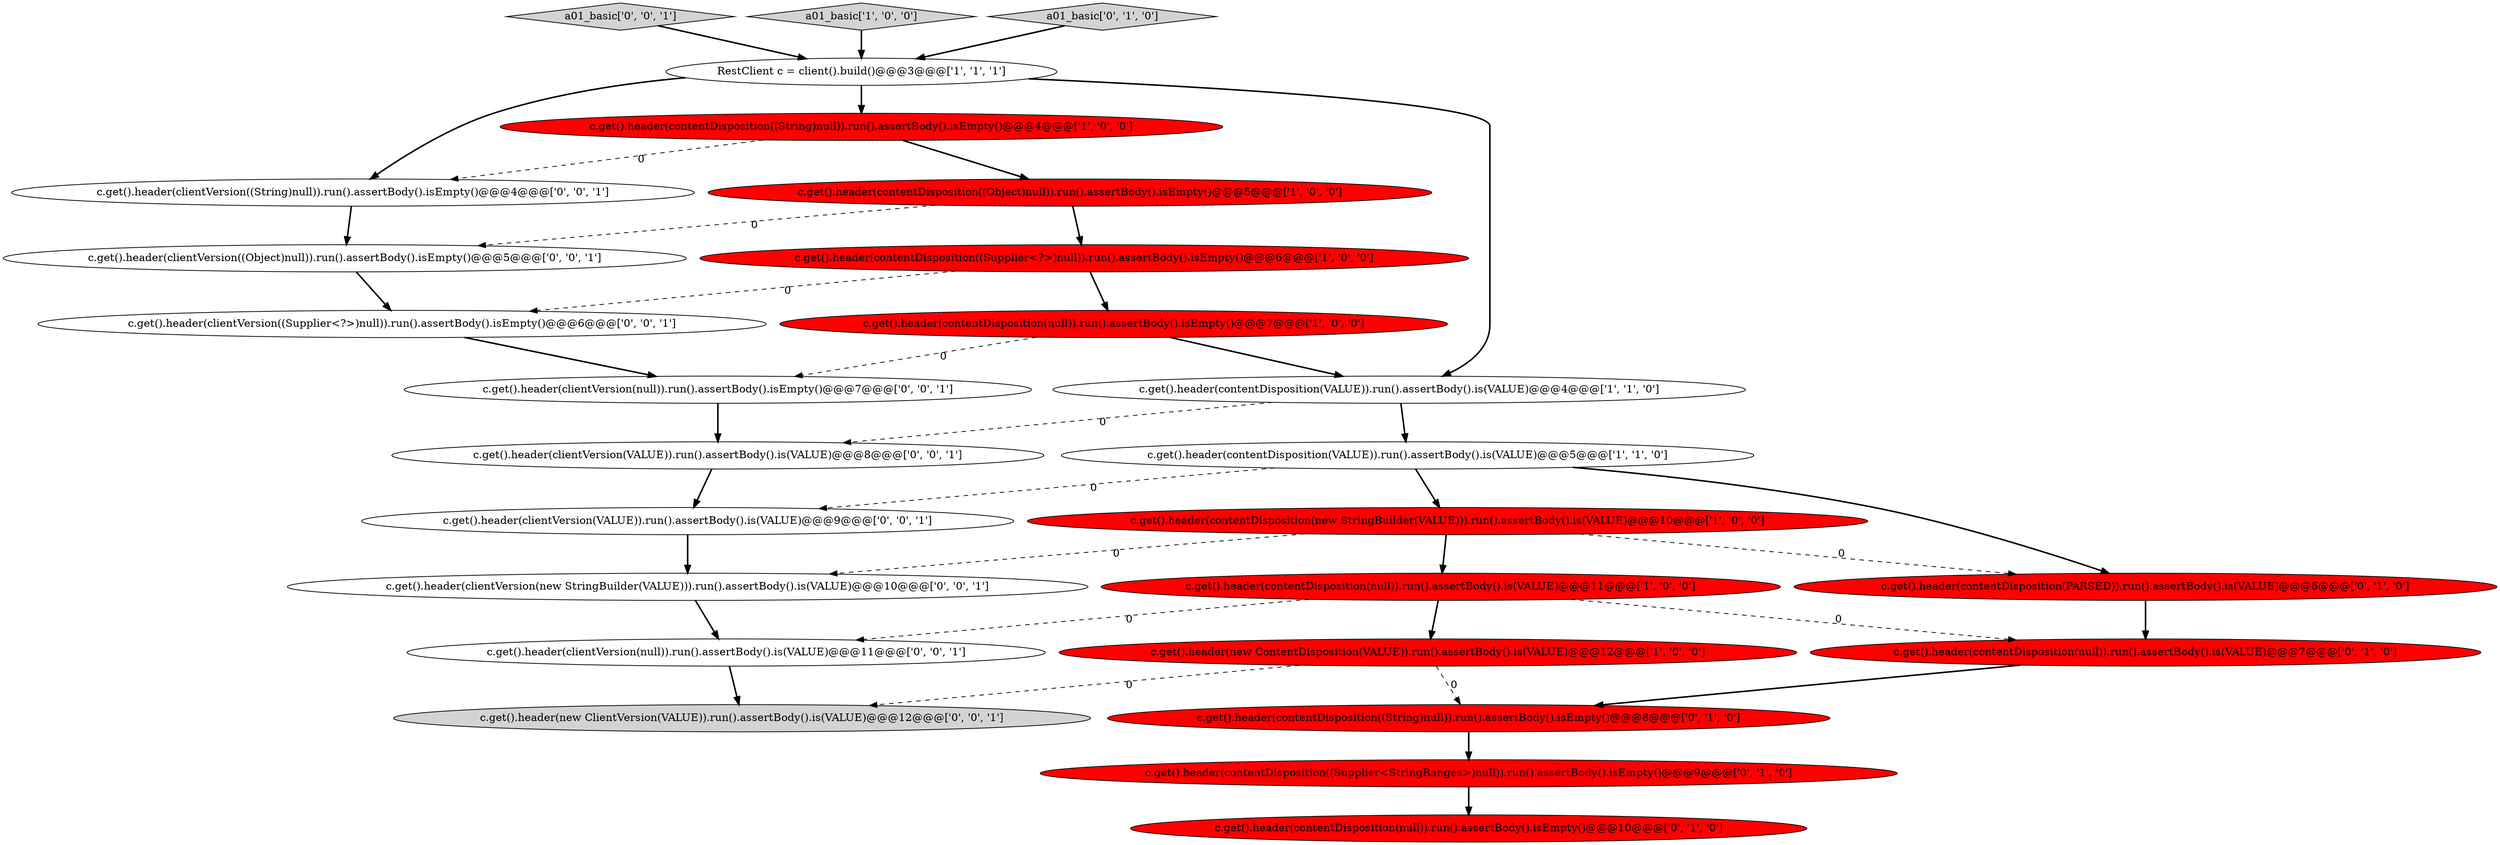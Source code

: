 digraph {
26 [style = filled, label = "a01_basic['0', '0', '1']", fillcolor = lightgray, shape = diamond image = "AAA0AAABBB3BBB"];
25 [style = filled, label = "c.get().header(clientVersion(null)).run().assertBody().isEmpty()@@@7@@@['0', '0', '1']", fillcolor = white, shape = ellipse image = "AAA0AAABBB3BBB"];
23 [style = filled, label = "c.get().header(clientVersion((String)null)).run().assertBody().isEmpty()@@@4@@@['0', '0', '1']", fillcolor = white, shape = ellipse image = "AAA0AAABBB3BBB"];
0 [style = filled, label = "c.get().header(contentDisposition(VALUE)).run().assertBody().is(VALUE)@@@4@@@['1', '1', '0']", fillcolor = white, shape = ellipse image = "AAA0AAABBB1BBB"];
1 [style = filled, label = "a01_basic['1', '0', '0']", fillcolor = lightgray, shape = diamond image = "AAA0AAABBB1BBB"];
11 [style = filled, label = "c.get().header(contentDisposition(PARSED)).run().assertBody().is(VALUE)@@@6@@@['0', '1', '0']", fillcolor = red, shape = ellipse image = "AAA1AAABBB2BBB"];
20 [style = filled, label = "c.get().header(clientVersion((Object)null)).run().assertBody().isEmpty()@@@5@@@['0', '0', '1']", fillcolor = white, shape = ellipse image = "AAA0AAABBB3BBB"];
13 [style = filled, label = "c.get().header(contentDisposition((Supplier<StringRanges>)null)).run().assertBody().isEmpty()@@@9@@@['0', '1', '0']", fillcolor = red, shape = ellipse image = "AAA1AAABBB2BBB"];
22 [style = filled, label = "c.get().header(clientVersion(new StringBuilder(VALUE))).run().assertBody().is(VALUE)@@@10@@@['0', '0', '1']", fillcolor = white, shape = ellipse image = "AAA0AAABBB3BBB"];
8 [style = filled, label = "RestClient c = client().build()@@@3@@@['1', '1', '1']", fillcolor = white, shape = ellipse image = "AAA0AAABBB1BBB"];
16 [style = filled, label = "c.get().header(contentDisposition((String)null)).run().assertBody().isEmpty()@@@8@@@['0', '1', '0']", fillcolor = red, shape = ellipse image = "AAA1AAABBB2BBB"];
2 [style = filled, label = "c.get().header(contentDisposition((Object)null)).run().assertBody().isEmpty()@@@5@@@['1', '0', '0']", fillcolor = red, shape = ellipse image = "AAA1AAABBB1BBB"];
19 [style = filled, label = "c.get().header(new ClientVersion(VALUE)).run().assertBody().is(VALUE)@@@12@@@['0', '0', '1']", fillcolor = lightgray, shape = ellipse image = "AAA0AAABBB3BBB"];
6 [style = filled, label = "c.get().header(contentDisposition(new StringBuilder(VALUE))).run().assertBody().is(VALUE)@@@10@@@['1', '0', '0']", fillcolor = red, shape = ellipse image = "AAA1AAABBB1BBB"];
14 [style = filled, label = "a01_basic['0', '1', '0']", fillcolor = lightgray, shape = diamond image = "AAA0AAABBB2BBB"];
10 [style = filled, label = "c.get().header(contentDisposition(null)).run().assertBody().isEmpty()@@@7@@@['1', '0', '0']", fillcolor = red, shape = ellipse image = "AAA1AAABBB1BBB"];
17 [style = filled, label = "c.get().header(clientVersion(VALUE)).run().assertBody().is(VALUE)@@@9@@@['0', '0', '1']", fillcolor = white, shape = ellipse image = "AAA0AAABBB3BBB"];
3 [style = filled, label = "c.get().header(contentDisposition(VALUE)).run().assertBody().is(VALUE)@@@5@@@['1', '1', '0']", fillcolor = white, shape = ellipse image = "AAA0AAABBB1BBB"];
12 [style = filled, label = "c.get().header(contentDisposition(null)).run().assertBody().is(VALUE)@@@7@@@['0', '1', '0']", fillcolor = red, shape = ellipse image = "AAA1AAABBB2BBB"];
21 [style = filled, label = "c.get().header(clientVersion((Supplier<?>)null)).run().assertBody().isEmpty()@@@6@@@['0', '0', '1']", fillcolor = white, shape = ellipse image = "AAA0AAABBB3BBB"];
18 [style = filled, label = "c.get().header(clientVersion(null)).run().assertBody().is(VALUE)@@@11@@@['0', '0', '1']", fillcolor = white, shape = ellipse image = "AAA0AAABBB3BBB"];
7 [style = filled, label = "c.get().header(new ContentDisposition(VALUE)).run().assertBody().is(VALUE)@@@12@@@['1', '0', '0']", fillcolor = red, shape = ellipse image = "AAA1AAABBB1BBB"];
15 [style = filled, label = "c.get().header(contentDisposition(null)).run().assertBody().isEmpty()@@@10@@@['0', '1', '0']", fillcolor = red, shape = ellipse image = "AAA1AAABBB2BBB"];
4 [style = filled, label = "c.get().header(contentDisposition(null)).run().assertBody().is(VALUE)@@@11@@@['1', '0', '0']", fillcolor = red, shape = ellipse image = "AAA1AAABBB1BBB"];
9 [style = filled, label = "c.get().header(contentDisposition((String)null)).run().assertBody().isEmpty()@@@4@@@['1', '0', '0']", fillcolor = red, shape = ellipse image = "AAA1AAABBB1BBB"];
5 [style = filled, label = "c.get().header(contentDisposition((Supplier<?>)null)).run().assertBody().isEmpty()@@@6@@@['1', '0', '0']", fillcolor = red, shape = ellipse image = "AAA1AAABBB1BBB"];
24 [style = filled, label = "c.get().header(clientVersion(VALUE)).run().assertBody().is(VALUE)@@@8@@@['0', '0', '1']", fillcolor = white, shape = ellipse image = "AAA0AAABBB3BBB"];
0->3 [style = bold, label=""];
4->18 [style = dashed, label="0"];
5->10 [style = bold, label=""];
16->13 [style = bold, label=""];
23->20 [style = bold, label=""];
3->17 [style = dashed, label="0"];
1->8 [style = bold, label=""];
2->20 [style = dashed, label="0"];
8->23 [style = bold, label=""];
9->2 [style = bold, label=""];
7->16 [style = dashed, label="0"];
6->11 [style = dashed, label="0"];
3->11 [style = bold, label=""];
18->19 [style = bold, label=""];
3->6 [style = bold, label=""];
11->12 [style = bold, label=""];
26->8 [style = bold, label=""];
12->16 [style = bold, label=""];
21->25 [style = bold, label=""];
17->22 [style = bold, label=""];
9->23 [style = dashed, label="0"];
6->22 [style = dashed, label="0"];
4->7 [style = bold, label=""];
4->12 [style = dashed, label="0"];
20->21 [style = bold, label=""];
8->0 [style = bold, label=""];
6->4 [style = bold, label=""];
25->24 [style = bold, label=""];
22->18 [style = bold, label=""];
7->19 [style = dashed, label="0"];
10->0 [style = bold, label=""];
24->17 [style = bold, label=""];
8->9 [style = bold, label=""];
5->21 [style = dashed, label="0"];
0->24 [style = dashed, label="0"];
14->8 [style = bold, label=""];
13->15 [style = bold, label=""];
10->25 [style = dashed, label="0"];
2->5 [style = bold, label=""];
}
